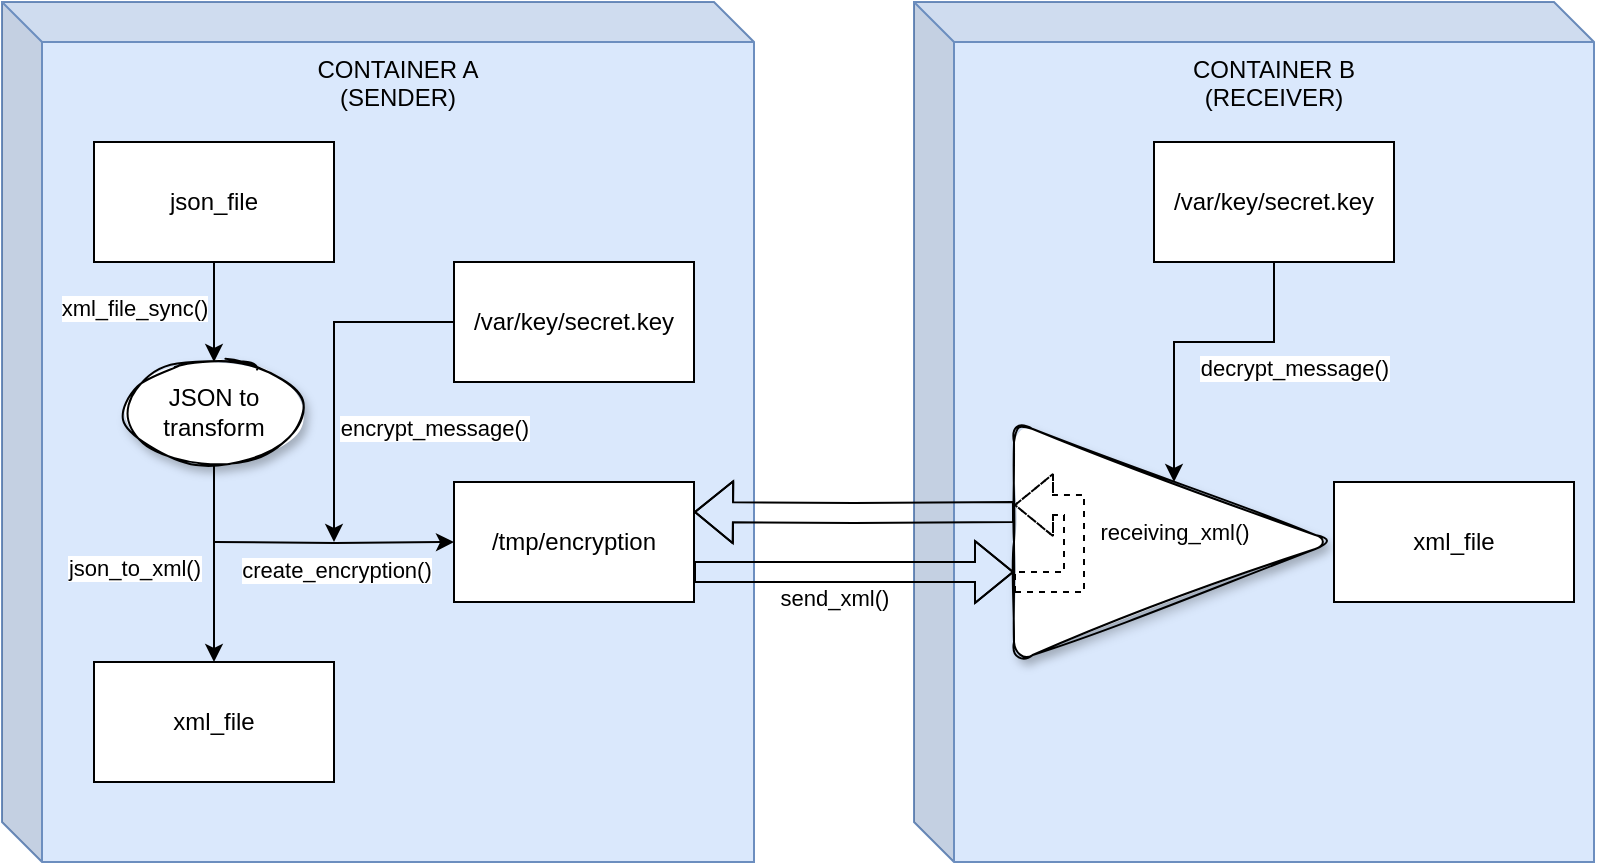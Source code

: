 <mxfile version="15.5.0" type="github">
  <diagram id="M50BwaCGrvoGS2MA5xGi" name="Page-1">
    <mxGraphModel dx="868" dy="482" grid="1" gridSize="10" guides="1" tooltips="1" connect="1" arrows="1" fold="1" page="1" pageScale="1" pageWidth="827" pageHeight="1169" math="0" shadow="0">
      <root>
        <mxCell id="0" />
        <mxCell id="1" parent="0" />
        <mxCell id="SWj3AOTanfV3l0cvkLlD-3" value="CONTAINER A&lt;br&gt;(SENDER)" style="shape=cube;whiteSpace=wrap;html=1;boundedLbl=1;backgroundOutline=1;darkOpacity=0.05;darkOpacity2=0.1;rounded=1;fontFamily=Helvetica;align=center;verticalAlign=top;fillColor=#dae8fc;strokeColor=#6c8ebf;" vertex="1" parent="1">
          <mxGeometry x="14" y="40" width="376" height="430" as="geometry" />
        </mxCell>
        <mxCell id="SWj3AOTanfV3l0cvkLlD-4" value="CONTAINER B&lt;br&gt;(RECEIVER)" style="shape=cube;whiteSpace=wrap;html=1;boundedLbl=1;backgroundOutline=1;darkOpacity=0.05;darkOpacity2=0.1;rounded=1;fontFamily=Helvetica;align=center;verticalAlign=top;fillColor=#dae8fc;strokeColor=#6c8ebf;" vertex="1" parent="1">
          <mxGeometry x="470" y="40" width="340" height="430" as="geometry" />
        </mxCell>
        <mxCell id="SWj3AOTanfV3l0cvkLlD-51" value="xml_file_sync()" style="edgeStyle=orthogonalEdgeStyle;rounded=0;orthogonalLoop=1;jettySize=auto;html=1;exitX=0.5;exitY=1;exitDx=0;exitDy=0;entryX=0.5;entryY=0;entryDx=0;entryDy=0;fontFamily=Helvetica;verticalAlign=top;" edge="1" parent="1" source="SWj3AOTanfV3l0cvkLlD-5" target="SWj3AOTanfV3l0cvkLlD-47">
          <mxGeometry x="-0.6" y="-40" relative="1" as="geometry">
            <mxPoint as="offset" />
          </mxGeometry>
        </mxCell>
        <mxCell id="SWj3AOTanfV3l0cvkLlD-5" value="json_file" style="rounded=0;whiteSpace=wrap;html=1;fontFamily=Helvetica;align=center;verticalAlign=middle;" vertex="1" parent="1">
          <mxGeometry x="60" y="110" width="120" height="60" as="geometry" />
        </mxCell>
        <mxCell id="SWj3AOTanfV3l0cvkLlD-9" value="xml_file" style="rounded=0;whiteSpace=wrap;html=1;fontFamily=Helvetica;align=center;verticalAlign=middle;" vertex="1" parent="1">
          <mxGeometry x="60" y="370" width="120" height="60" as="geometry" />
        </mxCell>
        <mxCell id="SWj3AOTanfV3l0cvkLlD-30" value="send_xml()" style="edgeStyle=orthogonalEdgeStyle;shape=flexArrow;rounded=0;orthogonalLoop=1;jettySize=auto;html=1;exitX=1;exitY=0.75;exitDx=0;exitDy=0;entryX=0;entryY=0.75;entryDx=0;entryDy=0;fontFamily=Helvetica;verticalAlign=top;" edge="1" parent="1" source="SWj3AOTanfV3l0cvkLlD-10">
          <mxGeometry x="-0.125" relative="1" as="geometry">
            <mxPoint x="520" y="325" as="targetPoint" />
            <mxPoint as="offset" />
          </mxGeometry>
        </mxCell>
        <mxCell id="SWj3AOTanfV3l0cvkLlD-10" value="/tmp/encryption" style="rounded=0;whiteSpace=wrap;html=1;fontFamily=Helvetica;align=center;verticalAlign=middle;" vertex="1" parent="1">
          <mxGeometry x="240" y="280" width="120" height="60" as="geometry" />
        </mxCell>
        <mxCell id="SWj3AOTanfV3l0cvkLlD-26" value="encrypt_message()" style="edgeStyle=orthogonalEdgeStyle;rounded=0;orthogonalLoop=1;jettySize=auto;html=1;exitX=0;exitY=0.5;exitDx=0;exitDy=0;fontFamily=Helvetica;verticalAlign=top;" edge="1" parent="1" source="SWj3AOTanfV3l0cvkLlD-11">
          <mxGeometry x="-0.882" y="40" relative="1" as="geometry">
            <mxPoint x="180" y="310" as="targetPoint" />
            <Array as="points">
              <mxPoint x="180" y="200" />
            </Array>
            <mxPoint as="offset" />
          </mxGeometry>
        </mxCell>
        <mxCell id="SWj3AOTanfV3l0cvkLlD-11" value="/var/key/secret.key" style="rounded=0;whiteSpace=wrap;html=1;fontFamily=Helvetica;align=center;verticalAlign=middle;" vertex="1" parent="1">
          <mxGeometry x="240" y="170" width="120" height="60" as="geometry" />
        </mxCell>
        <mxCell id="SWj3AOTanfV3l0cvkLlD-31" value="" style="edgeStyle=orthogonalEdgeStyle;shape=flexArrow;rounded=0;orthogonalLoop=1;jettySize=auto;html=1;exitX=0;exitY=0.25;exitDx=0;exitDy=0;entryX=1;entryY=0.25;entryDx=0;entryDy=0;fontFamily=Helvetica;verticalAlign=top;" edge="1" parent="1" target="SWj3AOTanfV3l0cvkLlD-10">
          <mxGeometry x="0.125" y="-25" relative="1" as="geometry">
            <mxPoint x="520" y="295" as="sourcePoint" />
            <mxPoint as="offset" />
          </mxGeometry>
        </mxCell>
        <mxCell id="SWj3AOTanfV3l0cvkLlD-44" value="decrypt_message()" style="rounded=0;orthogonalLoop=1;jettySize=auto;html=1;exitX=0.5;exitY=1;exitDx=0;exitDy=0;entryX=0.5;entryY=0;entryDx=0;entryDy=0;fontFamily=Helvetica;verticalAlign=top;edgeStyle=orthogonalEdgeStyle;" edge="1" parent="1" source="SWj3AOTanfV3l0cvkLlD-27" target="SWj3AOTanfV3l0cvkLlD-42">
          <mxGeometry x="-0.5" y="-10" relative="1" as="geometry">
            <Array as="points">
              <mxPoint x="650" y="210" />
              <mxPoint x="600" y="210" />
            </Array>
            <mxPoint x="10" y="10" as="offset" />
          </mxGeometry>
        </mxCell>
        <mxCell id="SWj3AOTanfV3l0cvkLlD-27" value="/var/key/secret.key" style="rounded=0;whiteSpace=wrap;html=1;fontFamily=Helvetica;align=center;verticalAlign=middle;" vertex="1" parent="1">
          <mxGeometry x="590" y="110" width="120" height="60" as="geometry" />
        </mxCell>
        <mxCell id="SWj3AOTanfV3l0cvkLlD-42" value="" style="triangle;whiteSpace=wrap;html=1;rounded=1;shadow=1;glass=1;sketch=1;fontFamily=Helvetica;align=center;verticalAlign=top;" vertex="1" parent="1">
          <mxGeometry x="520" y="250" width="160" height="120" as="geometry" />
        </mxCell>
        <mxCell id="SWj3AOTanfV3l0cvkLlD-43" value="receiving_xml()&lt;br&gt;" style="edgeStyle=entityRelationEdgeStyle;rounded=0;orthogonalLoop=1;jettySize=auto;html=1;entryX=0;entryY=0.346;entryDx=0;entryDy=0;fontFamily=Helvetica;verticalAlign=top;shape=flexArrow;entryPerimeter=0;dashed=1;" edge="1" parent="1" target="SWj3AOTanfV3l0cvkLlD-42">
          <mxGeometry x="0.391" y="-50" relative="1" as="geometry">
            <mxPoint x="520" y="330" as="sourcePoint" />
            <mxPoint x="50" y="50" as="offset" />
          </mxGeometry>
        </mxCell>
        <mxCell id="SWj3AOTanfV3l0cvkLlD-45" value="xml_file" style="rounded=0;whiteSpace=wrap;html=1;fontFamily=Helvetica;align=center;verticalAlign=middle;" vertex="1" parent="1">
          <mxGeometry x="680" y="280" width="120" height="60" as="geometry" />
        </mxCell>
        <mxCell id="SWj3AOTanfV3l0cvkLlD-50" value="json_to_xml()" style="edgeStyle=orthogonalEdgeStyle;rounded=0;orthogonalLoop=1;jettySize=auto;html=1;exitX=0.5;exitY=1;exitDx=0;exitDy=0;fontFamily=Helvetica;verticalAlign=top;" edge="1" parent="1" source="SWj3AOTanfV3l0cvkLlD-47" target="SWj3AOTanfV3l0cvkLlD-9">
          <mxGeometry x="-0.2" y="-40" relative="1" as="geometry">
            <mxPoint as="offset" />
          </mxGeometry>
        </mxCell>
        <mxCell id="SWj3AOTanfV3l0cvkLlD-47" value="JSON to transform" style="ellipse;whiteSpace=wrap;html=1;rounded=1;shadow=1;glass=1;sketch=1;fontFamily=Helvetica;align=center;verticalAlign=middle;" vertex="1" parent="1">
          <mxGeometry x="75" y="220" width="90" height="50" as="geometry" />
        </mxCell>
        <mxCell id="SWj3AOTanfV3l0cvkLlD-53" value="create_encryption()" style="endArrow=classic;html=1;rounded=0;fontFamily=Helvetica;verticalAlign=top;edgeStyle=orthogonalEdgeStyle;entryX=0;entryY=0.5;entryDx=0;entryDy=0;" edge="1" parent="1" target="SWj3AOTanfV3l0cvkLlD-10">
          <mxGeometry width="50" height="50" relative="1" as="geometry">
            <mxPoint x="120" y="310" as="sourcePoint" />
            <mxPoint x="490" y="250" as="targetPoint" />
          </mxGeometry>
        </mxCell>
      </root>
    </mxGraphModel>
  </diagram>
</mxfile>
